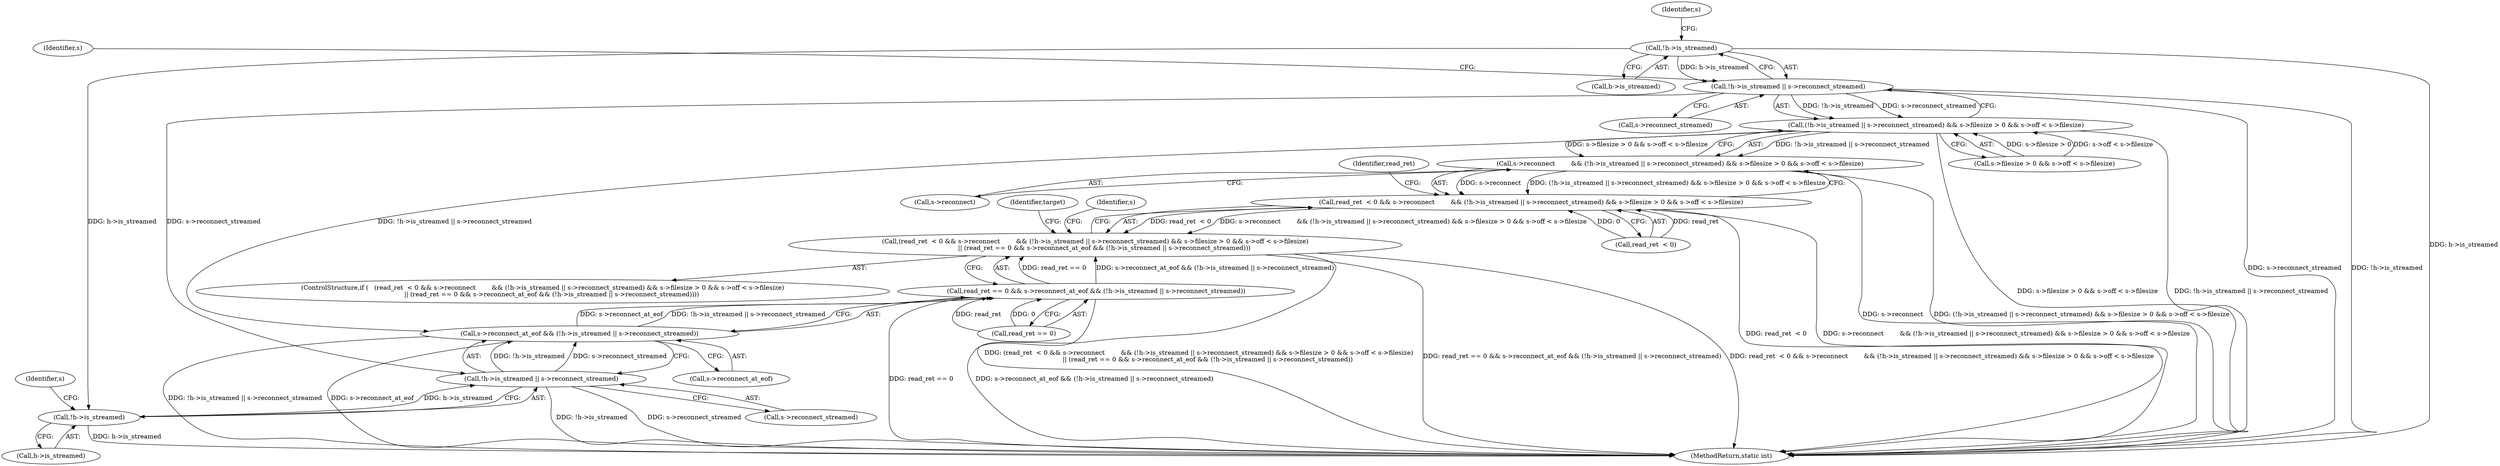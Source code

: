digraph "0_FFmpeg_2a05c8f813de6f2278827734bf8102291e7484aa_4@pointer" {
"1000232" [label="(Call,!h->is_streamed)"];
"1000231" [label="(Call,!h->is_streamed || s->reconnect_streamed)"];
"1000230" [label="(Call,(!h->is_streamed || s->reconnect_streamed) && s->filesize > 0 && s->off < s->filesize)"];
"1000226" [label="(Call,s->reconnect        && (!h->is_streamed || s->reconnect_streamed) && s->filesize > 0 && s->off < s->filesize)"];
"1000222" [label="(Call,read_ret  < 0 && s->reconnect        && (!h->is_streamed || s->reconnect_streamed) && s->filesize > 0 && s->off < s->filesize)"];
"1000221" [label="(Call,(read_ret  < 0 && s->reconnect        && (!h->is_streamed || s->reconnect_streamed) && s->filesize > 0 && s->off < s->filesize)\n         || (read_ret == 0 && s->reconnect_at_eof && (!h->is_streamed || s->reconnect_streamed)))"];
"1000256" [label="(Call,s->reconnect_at_eof && (!h->is_streamed || s->reconnect_streamed))"];
"1000252" [label="(Call,read_ret == 0 && s->reconnect_at_eof && (!h->is_streamed || s->reconnect_streamed))"];
"1000260" [label="(Call,!h->is_streamed || s->reconnect_streamed)"];
"1000261" [label="(Call,!h->is_streamed)"];
"1000223" [label="(Call,read_ret  < 0)"];
"1000236" [label="(Call,s->reconnect_streamed)"];
"1000230" [label="(Call,(!h->is_streamed || s->reconnect_streamed) && s->filesize > 0 && s->off < s->filesize)"];
"1000233" [label="(Call,h->is_streamed)"];
"1000352" [label="(MethodReturn,static int)"];
"1000239" [label="(Call,s->filesize > 0 && s->off < s->filesize)"];
"1000231" [label="(Call,!h->is_streamed || s->reconnect_streamed)"];
"1000232" [label="(Call,!h->is_streamed)"];
"1000221" [label="(Call,(read_ret  < 0 && s->reconnect        && (!h->is_streamed || s->reconnect_streamed) && s->filesize > 0 && s->off < s->filesize)\n         || (read_ret == 0 && s->reconnect_at_eof && (!h->is_streamed || s->reconnect_streamed)))"];
"1000265" [label="(Call,s->reconnect_streamed)"];
"1000266" [label="(Identifier,s)"];
"1000242" [label="(Identifier,s)"];
"1000271" [label="(Identifier,target)"];
"1000220" [label="(ControlStructure,if (   (read_ret  < 0 && s->reconnect        && (!h->is_streamed || s->reconnect_streamed) && s->filesize > 0 && s->off < s->filesize)\n         || (read_ret == 0 && s->reconnect_at_eof && (!h->is_streamed || s->reconnect_streamed))))"];
"1000260" [label="(Call,!h->is_streamed || s->reconnect_streamed)"];
"1000261" [label="(Call,!h->is_streamed)"];
"1000253" [label="(Call,read_ret == 0)"];
"1000227" [label="(Call,s->reconnect)"];
"1000237" [label="(Identifier,s)"];
"1000262" [label="(Call,h->is_streamed)"];
"1000256" [label="(Call,s->reconnect_at_eof && (!h->is_streamed || s->reconnect_streamed))"];
"1000226" [label="(Call,s->reconnect        && (!h->is_streamed || s->reconnect_streamed) && s->filesize > 0 && s->off < s->filesize)"];
"1000252" [label="(Call,read_ret == 0 && s->reconnect_at_eof && (!h->is_streamed || s->reconnect_streamed))"];
"1000347" [label="(Identifier,s)"];
"1000254" [label="(Identifier,read_ret)"];
"1000257" [label="(Call,s->reconnect_at_eof)"];
"1000222" [label="(Call,read_ret  < 0 && s->reconnect        && (!h->is_streamed || s->reconnect_streamed) && s->filesize > 0 && s->off < s->filesize)"];
"1000232" -> "1000231"  [label="AST: "];
"1000232" -> "1000233"  [label="CFG: "];
"1000233" -> "1000232"  [label="AST: "];
"1000237" -> "1000232"  [label="CFG: "];
"1000231" -> "1000232"  [label="CFG: "];
"1000232" -> "1000352"  [label="DDG: h->is_streamed"];
"1000232" -> "1000231"  [label="DDG: h->is_streamed"];
"1000232" -> "1000261"  [label="DDG: h->is_streamed"];
"1000231" -> "1000230"  [label="AST: "];
"1000231" -> "1000236"  [label="CFG: "];
"1000236" -> "1000231"  [label="AST: "];
"1000242" -> "1000231"  [label="CFG: "];
"1000230" -> "1000231"  [label="CFG: "];
"1000231" -> "1000352"  [label="DDG: s->reconnect_streamed"];
"1000231" -> "1000352"  [label="DDG: !h->is_streamed"];
"1000231" -> "1000230"  [label="DDG: !h->is_streamed"];
"1000231" -> "1000230"  [label="DDG: s->reconnect_streamed"];
"1000231" -> "1000260"  [label="DDG: s->reconnect_streamed"];
"1000230" -> "1000226"  [label="AST: "];
"1000230" -> "1000239"  [label="CFG: "];
"1000239" -> "1000230"  [label="AST: "];
"1000226" -> "1000230"  [label="CFG: "];
"1000230" -> "1000352"  [label="DDG: s->filesize > 0 && s->off < s->filesize"];
"1000230" -> "1000352"  [label="DDG: !h->is_streamed || s->reconnect_streamed"];
"1000230" -> "1000226"  [label="DDG: !h->is_streamed || s->reconnect_streamed"];
"1000230" -> "1000226"  [label="DDG: s->filesize > 0 && s->off < s->filesize"];
"1000239" -> "1000230"  [label="DDG: s->filesize > 0"];
"1000239" -> "1000230"  [label="DDG: s->off < s->filesize"];
"1000230" -> "1000256"  [label="DDG: !h->is_streamed || s->reconnect_streamed"];
"1000226" -> "1000222"  [label="AST: "];
"1000226" -> "1000227"  [label="CFG: "];
"1000227" -> "1000226"  [label="AST: "];
"1000222" -> "1000226"  [label="CFG: "];
"1000226" -> "1000352"  [label="DDG: s->reconnect"];
"1000226" -> "1000352"  [label="DDG: (!h->is_streamed || s->reconnect_streamed) && s->filesize > 0 && s->off < s->filesize"];
"1000226" -> "1000222"  [label="DDG: s->reconnect"];
"1000226" -> "1000222"  [label="DDG: (!h->is_streamed || s->reconnect_streamed) && s->filesize > 0 && s->off < s->filesize"];
"1000222" -> "1000221"  [label="AST: "];
"1000222" -> "1000223"  [label="CFG: "];
"1000223" -> "1000222"  [label="AST: "];
"1000254" -> "1000222"  [label="CFG: "];
"1000221" -> "1000222"  [label="CFG: "];
"1000222" -> "1000352"  [label="DDG: read_ret  < 0"];
"1000222" -> "1000352"  [label="DDG: s->reconnect        && (!h->is_streamed || s->reconnect_streamed) && s->filesize > 0 && s->off < s->filesize"];
"1000222" -> "1000221"  [label="DDG: read_ret  < 0"];
"1000222" -> "1000221"  [label="DDG: s->reconnect        && (!h->is_streamed || s->reconnect_streamed) && s->filesize > 0 && s->off < s->filesize"];
"1000223" -> "1000222"  [label="DDG: read_ret"];
"1000223" -> "1000222"  [label="DDG: 0"];
"1000221" -> "1000220"  [label="AST: "];
"1000221" -> "1000252"  [label="CFG: "];
"1000252" -> "1000221"  [label="AST: "];
"1000271" -> "1000221"  [label="CFG: "];
"1000347" -> "1000221"  [label="CFG: "];
"1000221" -> "1000352"  [label="DDG: (read_ret  < 0 && s->reconnect        && (!h->is_streamed || s->reconnect_streamed) && s->filesize > 0 && s->off < s->filesize)\n         || (read_ret == 0 && s->reconnect_at_eof && (!h->is_streamed || s->reconnect_streamed))"];
"1000221" -> "1000352"  [label="DDG: read_ret == 0 && s->reconnect_at_eof && (!h->is_streamed || s->reconnect_streamed)"];
"1000221" -> "1000352"  [label="DDG: read_ret  < 0 && s->reconnect        && (!h->is_streamed || s->reconnect_streamed) && s->filesize > 0 && s->off < s->filesize"];
"1000252" -> "1000221"  [label="DDG: read_ret == 0"];
"1000252" -> "1000221"  [label="DDG: s->reconnect_at_eof && (!h->is_streamed || s->reconnect_streamed)"];
"1000256" -> "1000252"  [label="AST: "];
"1000256" -> "1000257"  [label="CFG: "];
"1000256" -> "1000260"  [label="CFG: "];
"1000257" -> "1000256"  [label="AST: "];
"1000260" -> "1000256"  [label="AST: "];
"1000252" -> "1000256"  [label="CFG: "];
"1000256" -> "1000352"  [label="DDG: !h->is_streamed || s->reconnect_streamed"];
"1000256" -> "1000352"  [label="DDG: s->reconnect_at_eof"];
"1000256" -> "1000252"  [label="DDG: s->reconnect_at_eof"];
"1000256" -> "1000252"  [label="DDG: !h->is_streamed || s->reconnect_streamed"];
"1000260" -> "1000256"  [label="DDG: !h->is_streamed"];
"1000260" -> "1000256"  [label="DDG: s->reconnect_streamed"];
"1000252" -> "1000253"  [label="CFG: "];
"1000253" -> "1000252"  [label="AST: "];
"1000252" -> "1000352"  [label="DDG: read_ret == 0"];
"1000252" -> "1000352"  [label="DDG: s->reconnect_at_eof && (!h->is_streamed || s->reconnect_streamed)"];
"1000253" -> "1000252"  [label="DDG: read_ret"];
"1000253" -> "1000252"  [label="DDG: 0"];
"1000260" -> "1000261"  [label="CFG: "];
"1000260" -> "1000265"  [label="CFG: "];
"1000261" -> "1000260"  [label="AST: "];
"1000265" -> "1000260"  [label="AST: "];
"1000260" -> "1000352"  [label="DDG: s->reconnect_streamed"];
"1000260" -> "1000352"  [label="DDG: !h->is_streamed"];
"1000261" -> "1000260"  [label="DDG: h->is_streamed"];
"1000261" -> "1000262"  [label="CFG: "];
"1000262" -> "1000261"  [label="AST: "];
"1000266" -> "1000261"  [label="CFG: "];
"1000261" -> "1000352"  [label="DDG: h->is_streamed"];
}
